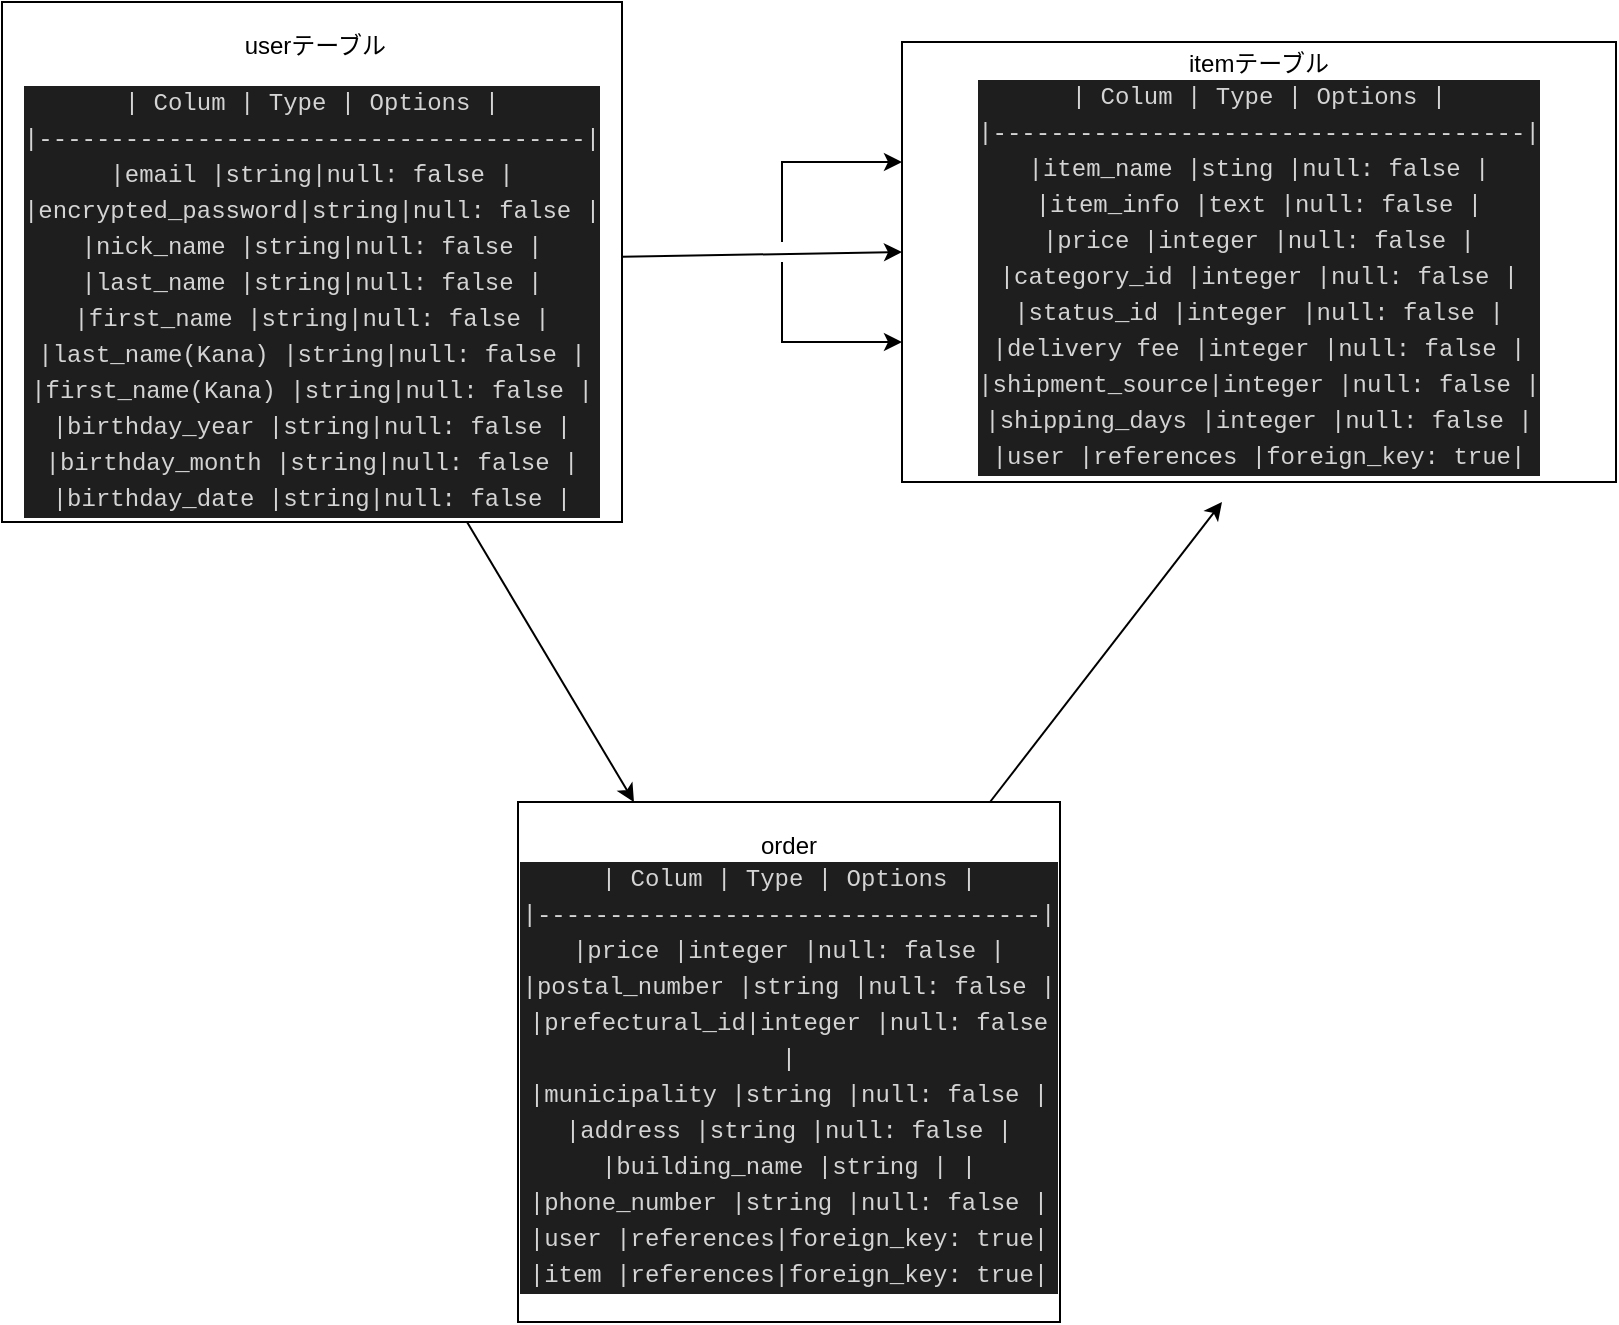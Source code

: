 <mxfile version="13.6.5">
    <diagram id="PVEE-m6z0i9MWGZsdS4O" name="ページ1">
        <mxGraphModel dx="1164" dy="859" grid="1" gridSize="10" guides="1" tooltips="1" connect="1" arrows="1" fold="1" page="1" pageScale="1" pageWidth="827" pageHeight="1169" math="0" shadow="0">
            <root>
                <mxCell id="0"/>
                <mxCell id="1" parent="0"/>
                <mxCell id="32" style="edgeStyle=none;rounded=0;orthogonalLoop=1;jettySize=auto;html=1;" edge="1" parent="1" source="5">
                    <mxGeometry relative="1" as="geometry">
                        <mxPoint x="470" y="275" as="targetPoint"/>
                    </mxGeometry>
                </mxCell>
                <mxCell id="34" style="edgeStyle=none;rounded=0;orthogonalLoop=1;jettySize=auto;html=1;" edge="1" parent="1">
                    <mxGeometry relative="1" as="geometry">
                        <mxPoint x="470" y="230" as="targetPoint"/>
                        <mxPoint x="410" y="270" as="sourcePoint"/>
                        <Array as="points">
                            <mxPoint x="410" y="230"/>
                        </Array>
                    </mxGeometry>
                </mxCell>
                <mxCell id="5" value="&lt;p&gt;&amp;nbsp;userテーブル&lt;/p&gt;&lt;div style=&quot;color: rgb(212 , 212 , 212) ; background-color: rgb(30 , 30 , 30) ; font-family: &amp;#34;menlo&amp;#34; , &amp;#34;monaco&amp;#34; , &amp;#34;courier new&amp;#34; , monospace ; line-height: 18px&quot;&gt;&lt;div style=&quot;font-family: &amp;#34;menlo&amp;#34; , &amp;#34;monaco&amp;#34; , &amp;#34;courier new&amp;#34; , monospace ; line-height: 18px&quot;&gt;&lt;div&gt;| Colum            | Type | Options    |&lt;/div&gt;&lt;div&gt;|--------------------------------------|&lt;/div&gt;&lt;div&gt;|email             |string|null: false |&lt;/div&gt;&lt;div&gt;|encrypted_password|string|null: false |&lt;/div&gt;&lt;div&gt;|nick_name         |string|null: false |&lt;/div&gt;&lt;div&gt;|last_name         |string|null: false |&lt;/div&gt;&lt;div&gt;|first_name        |string|null: false |&lt;/div&gt;&lt;div&gt;|last_name(Kana)   |string|null: false |&lt;/div&gt;&lt;div&gt;|first_name(Kana)  |string|null: false |&lt;/div&gt;&lt;div&gt;|birthday_year     |string|null: false |&lt;/div&gt;&lt;div&gt;|birthday_month    |string|null: false |&lt;/div&gt;&lt;div&gt;|birthday_date     |string|null: false |&lt;/div&gt;&lt;/div&gt;&lt;/div&gt;" style="whiteSpace=wrap;html=1;" vertex="1" parent="1">
                    <mxGeometry x="20" y="150" width="310" height="260" as="geometry"/>
                </mxCell>
                <mxCell id="6" value="itemテーブル&lt;br&gt;&lt;div style=&quot;color: rgb(212 , 212 , 212) ; background-color: rgb(30 , 30 , 30) ; font-family: &amp;#34;menlo&amp;#34; , &amp;#34;monaco&amp;#34; , &amp;#34;courier new&amp;#34; , monospace ; line-height: 18px&quot;&gt;&lt;div style=&quot;font-family: &amp;#34;menlo&amp;#34; , &amp;#34;monaco&amp;#34; , &amp;#34;courier new&amp;#34; , monospace ; line-height: 18px&quot;&gt;&lt;div&gt;| Colum         | Type        | Options         |&lt;/div&gt;&lt;div&gt;|-------------------------------------|&lt;/div&gt;&lt;div&gt;|item_name      |sting        |null: false      |&lt;/div&gt;&lt;div&gt;|item_info      |text         |null: false      |&lt;/div&gt;&lt;div&gt;|price          |integer      |null: false      |&lt;/div&gt;&lt;div&gt;|category_id    |integer      |null: false      |&lt;/div&gt;&lt;div&gt;|status_id      |integer      |null: false      |&lt;/div&gt;&lt;div&gt;|delivery fee   |integer      |null: false      |&lt;/div&gt;&lt;div&gt;|shipment_source|integer      |null: false      |&lt;/div&gt;&lt;div&gt;|shipping_days  |integer      |null: false      |&lt;/div&gt;&lt;div&gt;|user           |references   |foreign_key: true|&lt;/div&gt;&lt;/div&gt;&lt;/div&gt;" style="whiteSpace=wrap;html=1;" vertex="1" parent="1">
                    <mxGeometry x="470" y="170" width="357" height="220" as="geometry"/>
                </mxCell>
                <mxCell id="19" style="edgeStyle=none;rounded=0;orthogonalLoop=1;jettySize=auto;html=1;" edge="1" parent="1" source="12">
                    <mxGeometry relative="1" as="geometry">
                        <mxPoint x="630" y="400" as="targetPoint"/>
                    </mxGeometry>
                </mxCell>
                <mxCell id="36" style="edgeStyle=none;rounded=0;orthogonalLoop=1;jettySize=auto;html=1;" edge="1" parent="1" source="5" target="12">
                    <mxGeometry relative="1" as="geometry">
                        <mxPoint x="250" y="420" as="sourcePoint"/>
                    </mxGeometry>
                </mxCell>
                <mxCell id="12" value="order&lt;br&gt;&lt;div style=&quot;color: rgb(212 , 212 , 212) ; background-color: rgb(30 , 30 , 30) ; font-family: &amp;#34;menlo&amp;#34; , &amp;#34;monaco&amp;#34; , &amp;#34;courier new&amp;#34; , monospace ; line-height: 18px&quot;&gt;&lt;div style=&quot;font-family: &amp;#34;menlo&amp;#34; , &amp;#34;monaco&amp;#34; , &amp;#34;courier new&amp;#34; , monospace ; line-height: 18px&quot;&gt;&lt;div&gt;| Colum        | Type     | Options         |&lt;/div&gt;&lt;div&gt;|-----------------------------------|&lt;/div&gt;&lt;div&gt;|price         |integer   |null: false      |&lt;/div&gt;&lt;div&gt;|postal_number |string    |null: false      |&lt;/div&gt;&lt;div&gt;|prefectural_id|integer   |null: false      |&lt;/div&gt;&lt;div&gt;|municipality  |string    |null: false      |&lt;/div&gt;&lt;div&gt;|address       |string    |null: false      |&lt;/div&gt;&lt;div&gt;|building_name |string    |                 |&lt;/div&gt;&lt;div&gt;|phone_number  |string    |null: false      |&lt;/div&gt;&lt;div&gt;|user          |references|foreign_key: true|&lt;/div&gt;&lt;div&gt;|item          |references|foreign_key: true|&lt;/div&gt;&lt;/div&gt;&lt;/div&gt;" style="whiteSpace=wrap;html=1;" vertex="1" parent="1">
                    <mxGeometry x="278" y="550" width="271" height="260" as="geometry"/>
                </mxCell>
                <mxCell id="33" style="edgeStyle=none;rounded=0;orthogonalLoop=1;jettySize=auto;html=1;" edge="1" parent="1">
                    <mxGeometry relative="1" as="geometry">
                        <mxPoint x="470" y="320" as="targetPoint"/>
                        <mxPoint x="410" y="280" as="sourcePoint"/>
                        <Array as="points">
                            <mxPoint x="410" y="320"/>
                        </Array>
                    </mxGeometry>
                </mxCell>
            </root>
        </mxGraphModel>
    </diagram>
</mxfile>